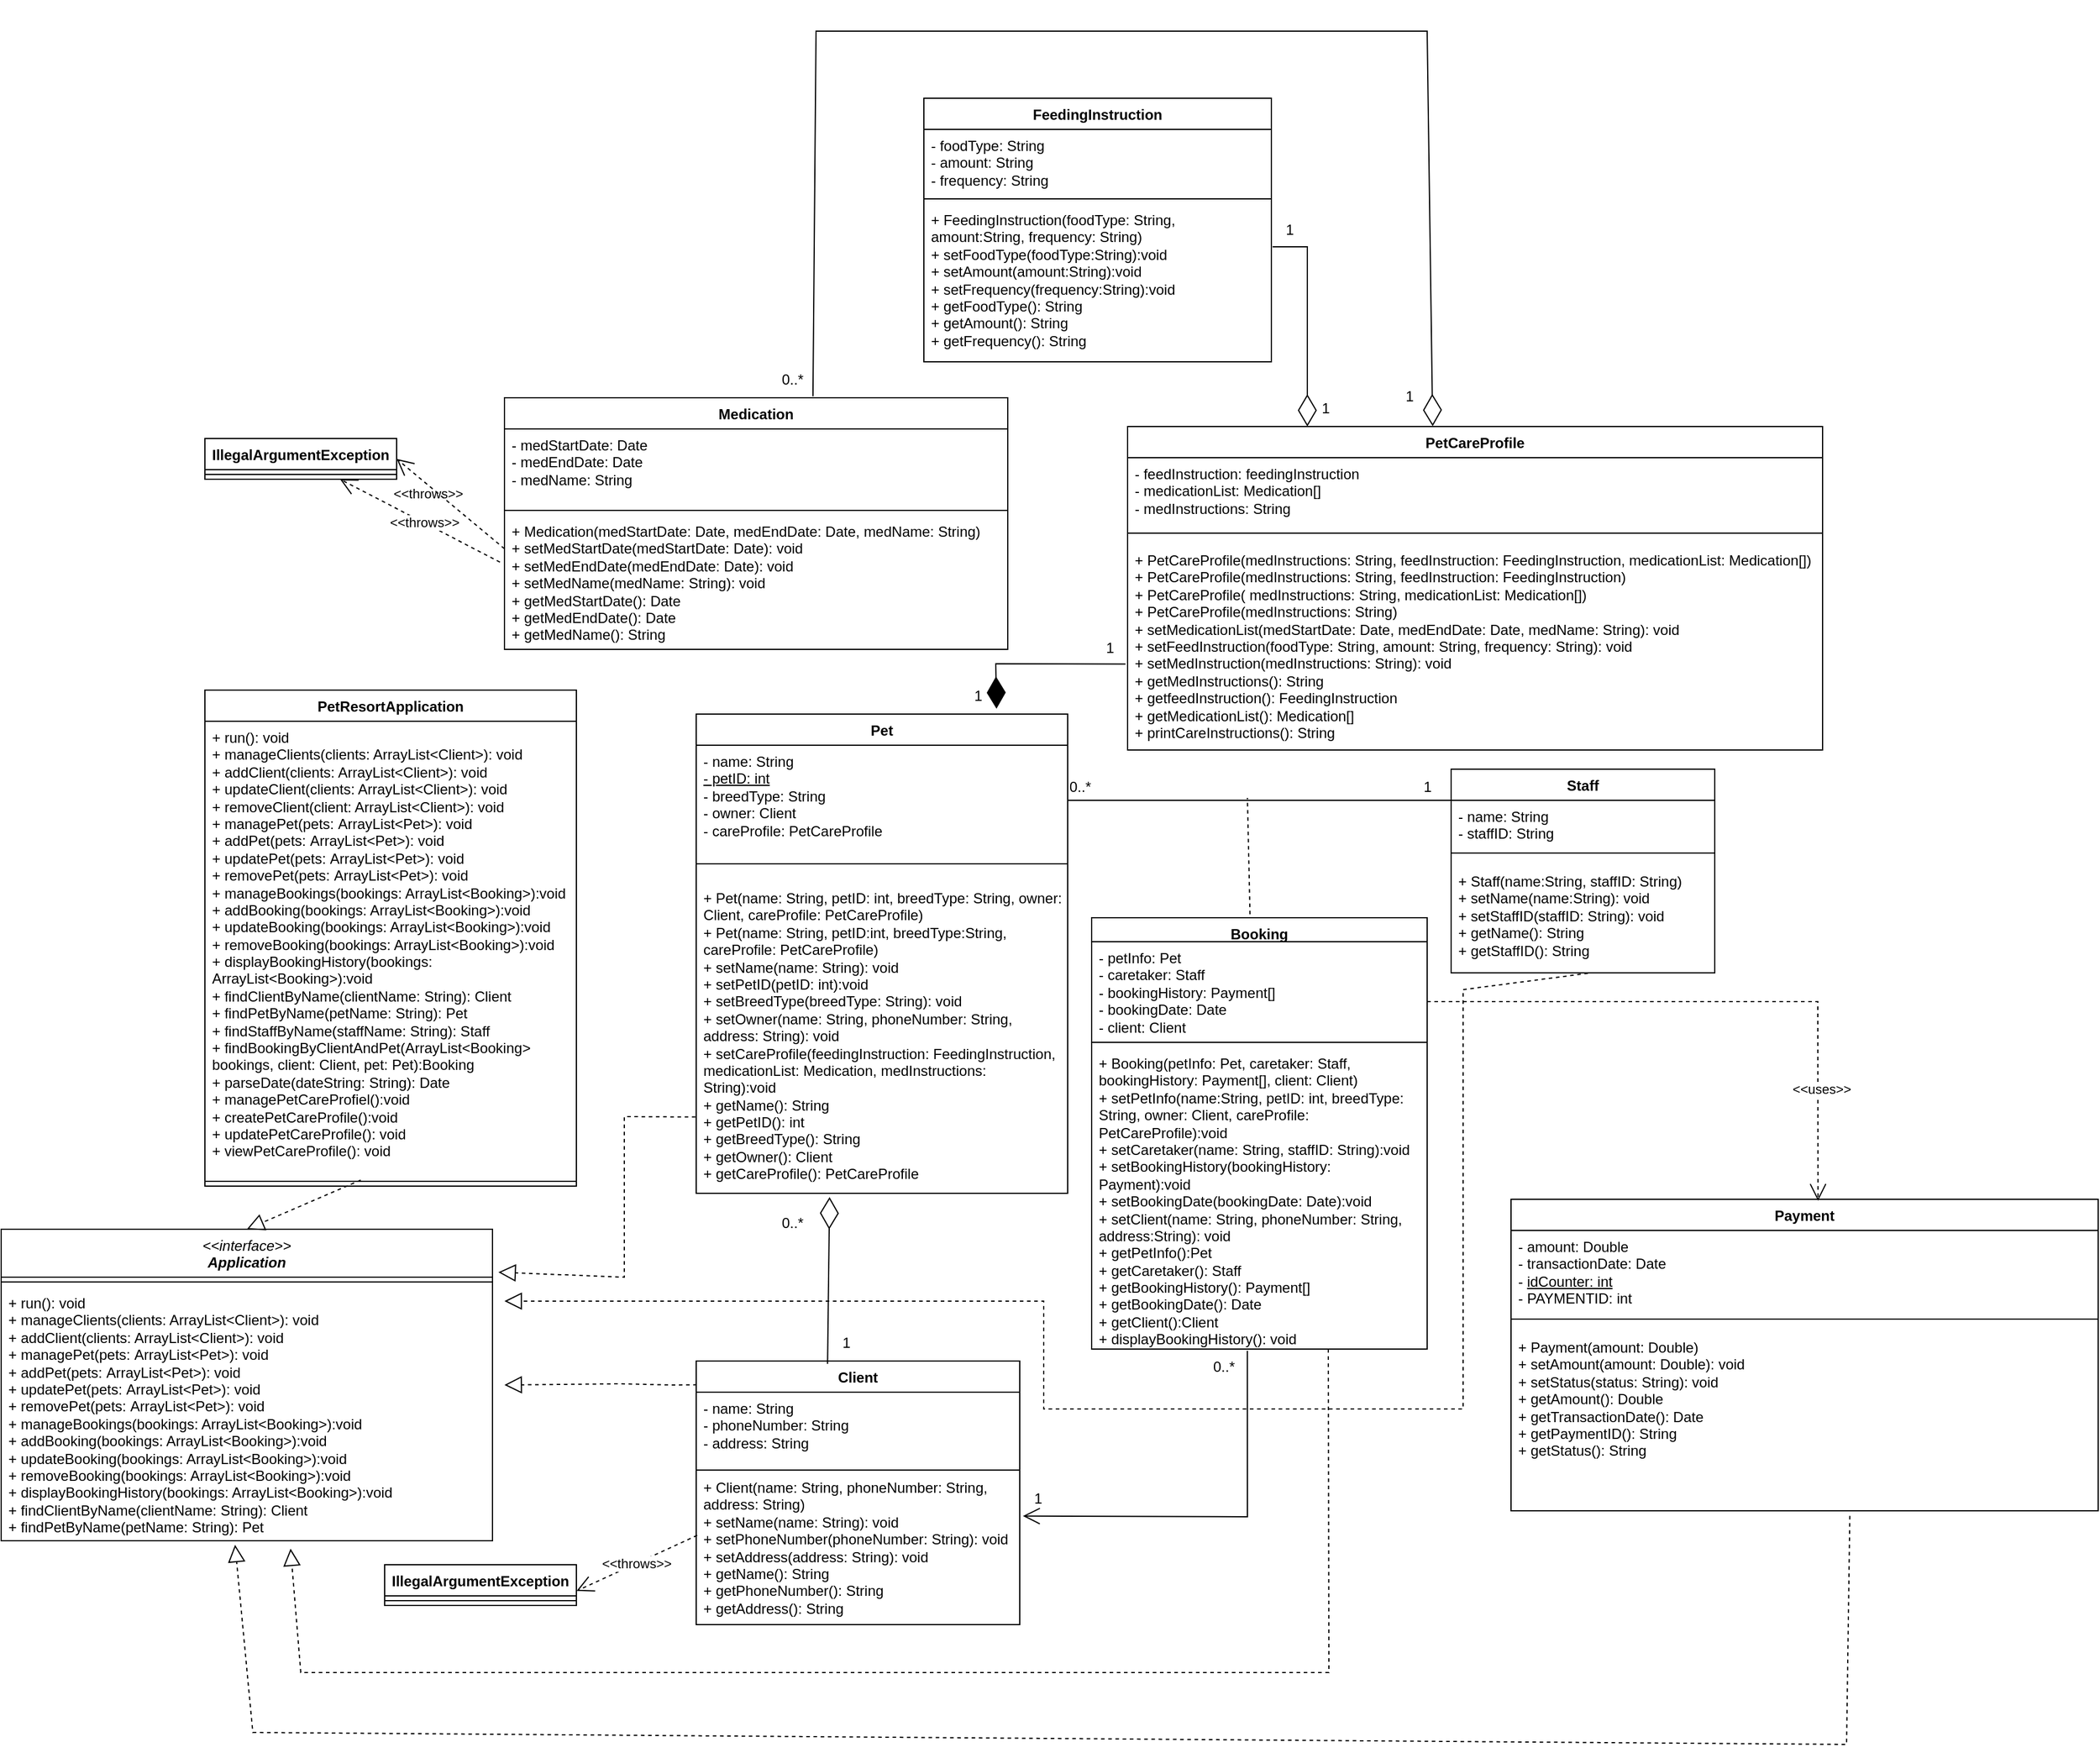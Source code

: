 <mxfile>
    <diagram id="mjyBdvLqkVLSNlbQo3Wl" name="Page-1">
        <mxGraphModel dx="635" dy="1689" grid="1" gridSize="10" guides="1" tooltips="1" connect="1" arrows="1" fold="1" page="1" pageScale="1" pageWidth="850" pageHeight="1100" math="0" shadow="0">
            <root>
                <mxCell id="0"/>
                <mxCell id="1" parent="0"/>
                <mxCell id="2" value="&lt;div&gt;&lt;i style=&quot;font-weight: normal;&quot;&gt;&amp;lt;&amp;lt;interface&amp;gt;&amp;gt;&lt;/i&gt;&lt;/div&gt;&lt;div&gt;&lt;i style=&quot;background-color: initial;&quot;&gt;Application&lt;/i&gt;&lt;/div&gt;" style="swimlane;fontStyle=1;align=center;verticalAlign=top;childLayout=stackLayout;horizontal=1;startSize=40;horizontalStack=0;resizeParent=1;resizeParentMax=0;resizeLast=0;collapsible=1;marginBottom=0;whiteSpace=wrap;html=1;" vertex="1" parent="1">
                    <mxGeometry x="170" y="1010" width="410" height="260" as="geometry"/>
                </mxCell>
                <mxCell id="3" value="" style="line;strokeWidth=1;fillColor=none;align=left;verticalAlign=middle;spacingTop=-1;spacingLeft=3;spacingRight=3;rotatable=0;labelPosition=right;points=[];portConstraint=eastwest;strokeColor=inherit;" vertex="1" parent="2">
                    <mxGeometry y="40" width="410" height="8" as="geometry"/>
                </mxCell>
                <mxCell id="4" value="+ run(): void&lt;div&gt;+ manageClients(&lt;span style=&quot;background-color: initial;&quot;&gt;clients: ArrayList&amp;lt;Client&amp;gt;&lt;/span&gt;&lt;span style=&quot;background-color: initial;&quot;&gt;): void&lt;/span&gt;&lt;/div&gt;&lt;div&gt;+ addClient(&lt;span style=&quot;background-color: initial;&quot;&gt;clients: ArrayList&amp;lt;Client&amp;gt;&lt;/span&gt;&lt;span style=&quot;background-color: initial;&quot;&gt;): void&lt;/span&gt;&lt;/div&gt;&lt;div&gt;&lt;div&gt;+ managePet(&lt;span style=&quot;background-color: initial;&quot;&gt;pets:&amp;nbsp;&lt;/span&gt;&lt;span style=&quot;background-color: initial;&quot;&gt;ArrayList&amp;lt;Pet&amp;gt;&lt;/span&gt;&lt;span style=&quot;background-color: initial;&quot;&gt;): void&lt;/span&gt;&lt;/div&gt;&lt;div&gt;+ addPet(&lt;span style=&quot;background-color: initial;&quot;&gt;pets:&amp;nbsp;&lt;/span&gt;&lt;span style=&quot;background-color: initial;&quot;&gt;ArrayList&amp;lt;Pet&amp;gt;&lt;/span&gt;&lt;span style=&quot;background-color: initial;&quot;&gt;): void&lt;/span&gt;&lt;/div&gt;&lt;div&gt;+ updatePet(pets:&amp;nbsp;&lt;span style=&quot;background-color: initial;&quot;&gt;ArrayList&amp;lt;Pet&amp;gt;&lt;/span&gt;&lt;span style=&quot;background-color: initial;&quot;&gt;): void&lt;/span&gt;&lt;/div&gt;&lt;div&gt;&lt;span style=&quot;background-color: initial;&quot;&gt;+ removePet(&lt;/span&gt;&lt;span style=&quot;background-color: initial;&quot;&gt;pets:&amp;nbsp;&lt;/span&gt;&lt;span style=&quot;background-color: initial;&quot;&gt;ArrayList&amp;lt;Pet&amp;gt;&lt;/span&gt;&lt;span style=&quot;background-color: initial;&quot;&gt;): void&lt;/span&gt;&lt;/div&gt;&lt;div&gt;&lt;span style=&quot;background-color: initial;&quot;&gt;+ manageBookings(bookings: ArrayList&amp;lt;Booking&amp;gt;):void&lt;/span&gt;&lt;/div&gt;&lt;div&gt;&lt;span style=&quot;background-color: initial;&quot;&gt;+ addBooking(&lt;/span&gt;&lt;span style=&quot;background-color: initial;&quot;&gt;bookings: ArrayList&amp;lt;Booking&amp;gt;):void&lt;/span&gt;&lt;/div&gt;&lt;div&gt;&lt;span style=&quot;background-color: initial;&quot;&gt;+ updateBooking(&lt;/span&gt;&lt;span style=&quot;background-color: initial;&quot;&gt;bookings: ArrayList&amp;lt;Booking&amp;gt;):void&lt;/span&gt;&lt;/div&gt;&lt;div&gt;&lt;span style=&quot;background-color: initial;&quot;&gt;+ removeBooking(&lt;/span&gt;&lt;span style=&quot;background-color: initial;&quot;&gt;bookings: ArrayList&amp;lt;Booking&amp;gt;):void&lt;/span&gt;&lt;/div&gt;&lt;div&gt;&lt;span style=&quot;background-color: initial;&quot;&gt;+ displayBookingHistory(&lt;/span&gt;&lt;span style=&quot;background-color: initial;&quot;&gt;bookings: ArrayList&amp;lt;Booking&amp;gt;):void&lt;/span&gt;&lt;/div&gt;&lt;div&gt;&lt;span style=&quot;background-color: initial;&quot;&gt;+ findClientByName(clientName: String): Client&lt;/span&gt;&lt;/div&gt;&lt;div&gt;&lt;span style=&quot;background-color: initial;&quot;&gt;+ findPetByName(petName: String): Pet&lt;/span&gt;&lt;/div&gt;&lt;/div&gt;" style="text;strokeColor=none;fillColor=none;align=left;verticalAlign=top;spacingLeft=4;spacingRight=4;overflow=hidden;rotatable=0;points=[[0,0.5],[1,0.5]];portConstraint=eastwest;whiteSpace=wrap;html=1;" vertex="1" parent="2">
                    <mxGeometry y="48" width="410" height="212" as="geometry"/>
                </mxCell>
                <mxCell id="5" value="&lt;div&gt;Staff&lt;/div&gt;" style="swimlane;fontStyle=1;align=center;verticalAlign=top;childLayout=stackLayout;horizontal=1;startSize=26;horizontalStack=0;resizeParent=1;resizeParentMax=0;resizeLast=0;collapsible=1;marginBottom=0;whiteSpace=wrap;html=1;" vertex="1" parent="1">
                    <mxGeometry x="1380" y="626" width="220" height="170" as="geometry"/>
                </mxCell>
                <mxCell id="6" value="- name: String&lt;div&gt;- staffID: String&lt;/div&gt;&lt;div&gt;&lt;br&gt;&lt;div&gt;&lt;br&gt;&lt;/div&gt;&lt;/div&gt;" style="text;strokeColor=none;fillColor=none;align=left;verticalAlign=top;spacingLeft=4;spacingRight=4;overflow=hidden;rotatable=0;points=[[0,0.5],[1,0.5]];portConstraint=eastwest;whiteSpace=wrap;html=1;" vertex="1" parent="5">
                    <mxGeometry y="26" width="220" height="34" as="geometry"/>
                </mxCell>
                <mxCell id="7" value="" style="line;strokeWidth=1;fillColor=none;align=left;verticalAlign=middle;spacingTop=-1;spacingLeft=3;spacingRight=3;rotatable=0;labelPosition=right;points=[];portConstraint=eastwest;strokeColor=inherit;" vertex="1" parent="5">
                    <mxGeometry y="60" width="220" height="20" as="geometry"/>
                </mxCell>
                <mxCell id="8" value="+ Staff(name:String, staffID: String)&lt;div&gt;+ setName(name:String): void&lt;/div&gt;&lt;div&gt;+ setStaffID(staffID: String): void&lt;/div&gt;&lt;div&gt;+ getName(): String&lt;/div&gt;&lt;div&gt;+ getStaffID(): String&lt;/div&gt;" style="text;strokeColor=none;fillColor=none;align=left;verticalAlign=top;spacingLeft=4;spacingRight=4;overflow=hidden;rotatable=0;points=[[0,0.5],[1,0.5]];portConstraint=eastwest;whiteSpace=wrap;html=1;" vertex="1" parent="5">
                    <mxGeometry y="80" width="220" height="90" as="geometry"/>
                </mxCell>
                <mxCell id="9" value="Pet" style="swimlane;fontStyle=1;align=center;verticalAlign=top;childLayout=stackLayout;horizontal=1;startSize=26;horizontalStack=0;resizeParent=1;resizeParentMax=0;resizeLast=0;collapsible=1;marginBottom=0;whiteSpace=wrap;html=1;" vertex="1" parent="1">
                    <mxGeometry x="750" y="580" width="310" height="400" as="geometry"/>
                </mxCell>
                <mxCell id="10" value="- name: String&lt;div&gt;&lt;u&gt;- petID: int&lt;/u&gt;&lt;/div&gt;&lt;div&gt;- breedType: String&lt;/div&gt;&lt;div&gt;- owner: Client&lt;/div&gt;&lt;div&gt;- careProfile: PetCareProfile&lt;/div&gt;" style="text;strokeColor=none;fillColor=none;align=left;verticalAlign=top;spacingLeft=4;spacingRight=4;overflow=hidden;rotatable=0;points=[[0,0.5],[1,0.5]];portConstraint=eastwest;whiteSpace=wrap;html=1;" vertex="1" parent="9">
                    <mxGeometry y="26" width="310" height="84" as="geometry"/>
                </mxCell>
                <mxCell id="11" value="" style="line;strokeWidth=1;fillColor=none;align=left;verticalAlign=middle;spacingTop=-1;spacingLeft=3;spacingRight=3;rotatable=0;labelPosition=right;points=[];portConstraint=eastwest;strokeColor=inherit;" vertex="1" parent="9">
                    <mxGeometry y="110" width="310" height="30" as="geometry"/>
                </mxCell>
                <mxCell id="12" value="+ Pet(name: String, petID: int, breedType: String, owner: Client, careProfile: PetCareProfile)&lt;div&gt;+ Pet(name: String, petID:int, breedType:String, careProfile: PetCareProfile)&lt;/div&gt;&lt;div&gt;+ setName(name: String): void&lt;/div&gt;&lt;div&gt;+ setPetID(petID: int):void&lt;/div&gt;&lt;div&gt;+ setBreedType(breedType: String): void&lt;/div&gt;&lt;div&gt;+ setOwner(name: String, phoneNumber: String, address: String): void&lt;/div&gt;&lt;div&gt;+ setCareProfile(feedingInstruction: FeedingInstruction, medicationList: Medication, medInstructions: String):void&lt;/div&gt;&lt;div&gt;+ getName(): String&lt;/div&gt;&lt;div&gt;+ getPetID(): int&lt;/div&gt;&lt;div&gt;+ getBreedType(): String&lt;/div&gt;&lt;div&gt;+ getOwner(): Client&lt;/div&gt;&lt;div&gt;+ getCareProfile(): PetCareProfile&lt;/div&gt;&lt;div&gt;&lt;br&gt;&lt;/div&gt;" style="text;strokeColor=none;fillColor=none;align=left;verticalAlign=top;spacingLeft=4;spacingRight=4;overflow=hidden;rotatable=0;points=[[0,0.5],[1,0.5]];portConstraint=eastwest;whiteSpace=wrap;html=1;" vertex="1" parent="9">
                    <mxGeometry y="140" width="310" height="260" as="geometry"/>
                </mxCell>
                <mxCell id="13" value="Client" style="swimlane;fontStyle=1;align=center;verticalAlign=top;childLayout=stackLayout;horizontal=1;startSize=26;horizontalStack=0;resizeParent=1;resizeParentMax=0;resizeLast=0;collapsible=1;marginBottom=0;whiteSpace=wrap;html=1;" vertex="1" parent="1">
                    <mxGeometry x="750" y="1120" width="270" height="220" as="geometry"/>
                </mxCell>
                <mxCell id="14" value="- name: String&lt;div&gt;- phoneNumber: String&lt;/div&gt;&lt;div&gt;- address: String&lt;/div&gt;&lt;div&gt;&lt;br&gt;&lt;/div&gt;" style="text;strokeColor=none;fillColor=none;align=left;verticalAlign=top;spacingLeft=4;spacingRight=4;overflow=hidden;rotatable=0;points=[[0,0.5],[1,0.5]];portConstraint=eastwest;whiteSpace=wrap;html=1;" vertex="1" parent="13">
                    <mxGeometry y="26" width="270" height="64" as="geometry"/>
                </mxCell>
                <mxCell id="15" value="" style="line;strokeWidth=1;fillColor=none;align=left;verticalAlign=middle;spacingTop=-1;spacingLeft=3;spacingRight=3;rotatable=0;labelPosition=right;points=[];portConstraint=eastwest;strokeColor=inherit;" vertex="1" parent="13">
                    <mxGeometry y="90" width="270" height="2" as="geometry"/>
                </mxCell>
                <mxCell id="16" value="&lt;div&gt;+ Client(name: String, phoneNumber: String, address: String)&lt;/div&gt;&lt;div&gt;+ setName(name: String): void&amp;nbsp;&lt;/div&gt;&lt;div&gt;+ setPhoneNumber(phoneNumber: String): void&lt;/div&gt;&lt;div&gt;+ setAddress(address: String): void&lt;/div&gt;+ getName(): String&lt;div&gt;+ getPhoneNumber(): String&lt;/div&gt;&lt;div&gt;+ getAddress(): String&lt;/div&gt;" style="text;strokeColor=none;fillColor=none;align=left;verticalAlign=top;spacingLeft=4;spacingRight=4;overflow=hidden;rotatable=0;points=[[0,0.5],[1,0.5]];portConstraint=eastwest;whiteSpace=wrap;html=1;" vertex="1" parent="13">
                    <mxGeometry y="92" width="270" height="128" as="geometry"/>
                </mxCell>
                <mxCell id="17" value="FeedingInstruction" style="swimlane;fontStyle=1;align=center;verticalAlign=top;childLayout=stackLayout;horizontal=1;startSize=26;horizontalStack=0;resizeParent=1;resizeParentMax=0;resizeLast=0;collapsible=1;marginBottom=0;whiteSpace=wrap;html=1;" vertex="1" parent="1">
                    <mxGeometry x="940" y="66" width="290" height="220" as="geometry"/>
                </mxCell>
                <mxCell id="18" value="- foodType: String&lt;div&gt;- amount: String&lt;/div&gt;&lt;div&gt;- frequency: String&lt;/div&gt;" style="text;strokeColor=none;fillColor=none;align=left;verticalAlign=top;spacingLeft=4;spacingRight=4;overflow=hidden;rotatable=0;points=[[0,0.5],[1,0.5]];portConstraint=eastwest;whiteSpace=wrap;html=1;" vertex="1" parent="17">
                    <mxGeometry y="26" width="290" height="54" as="geometry"/>
                </mxCell>
                <mxCell id="19" value="" style="line;strokeWidth=1;fillColor=none;align=left;verticalAlign=middle;spacingTop=-1;spacingLeft=3;spacingRight=3;rotatable=0;labelPosition=right;points=[];portConstraint=eastwest;strokeColor=inherit;" vertex="1" parent="17">
                    <mxGeometry y="80" width="290" height="8" as="geometry"/>
                </mxCell>
                <mxCell id="20" value="+ FeedingInstruction(foodType: String, amount:String, frequency: String)&lt;div&gt;+ setFoodType(foodType:String):void&lt;/div&gt;&lt;div&gt;+ setAmount(amount:String):void&lt;/div&gt;&lt;div&gt;+ setFrequency(frequency:String):void&lt;/div&gt;&lt;div&gt;+ getFoodType(): String&lt;/div&gt;&lt;div&gt;+ getAmount(): String&lt;/div&gt;&lt;div&gt;+ getFrequency(): String&lt;/div&gt;" style="text;strokeColor=none;fillColor=none;align=left;verticalAlign=top;spacingLeft=4;spacingRight=4;overflow=hidden;rotatable=0;points=[[0,0.5],[1,0.5]];portConstraint=eastwest;whiteSpace=wrap;html=1;" vertex="1" parent="17">
                    <mxGeometry y="88" width="290" height="132" as="geometry"/>
                </mxCell>
                <mxCell id="21" value="Medication" style="swimlane;fontStyle=1;align=center;verticalAlign=top;childLayout=stackLayout;horizontal=1;startSize=26;horizontalStack=0;resizeParent=1;resizeParentMax=0;resizeLast=0;collapsible=1;marginBottom=0;whiteSpace=wrap;html=1;" vertex="1" parent="1">
                    <mxGeometry x="590" y="316" width="420" height="210" as="geometry"/>
                </mxCell>
                <mxCell id="22" value="- medStartDate: Date&lt;div&gt;- medEndDate: Date&lt;/div&gt;&lt;div&gt;- medName: String&lt;/div&gt;" style="text;strokeColor=none;fillColor=none;align=left;verticalAlign=top;spacingLeft=4;spacingRight=4;overflow=hidden;rotatable=0;points=[[0,0.5],[1,0.5]];portConstraint=eastwest;whiteSpace=wrap;html=1;" vertex="1" parent="21">
                    <mxGeometry y="26" width="420" height="64" as="geometry"/>
                </mxCell>
                <mxCell id="23" value="" style="line;strokeWidth=1;fillColor=none;align=left;verticalAlign=middle;spacingTop=-1;spacingLeft=3;spacingRight=3;rotatable=0;labelPosition=right;points=[];portConstraint=eastwest;strokeColor=inherit;" vertex="1" parent="21">
                    <mxGeometry y="90" width="420" height="8" as="geometry"/>
                </mxCell>
                <mxCell id="24" value="+ Medication(medStartDate: Date, medEndDate: Date, medName: String)&lt;div&gt;+ setMedStartDate(medStartDate: Date): void&lt;/div&gt;&lt;div&gt;+ setMedEndDate(medEndDate: Date): void&lt;/div&gt;&lt;div&gt;+ setMedName(medName: String): void&lt;/div&gt;&lt;div&gt;+ getMedStartDate(): Date&lt;/div&gt;&lt;div&gt;+ getMedEndDate(): Date&lt;/div&gt;&lt;div&gt;+ getMedName(): String&amp;nbsp;&lt;/div&gt;" style="text;strokeColor=none;fillColor=none;align=left;verticalAlign=top;spacingLeft=4;spacingRight=4;overflow=hidden;rotatable=0;points=[[0,0.5],[1,0.5]];portConstraint=eastwest;whiteSpace=wrap;html=1;" vertex="1" parent="21">
                    <mxGeometry y="98" width="420" height="112" as="geometry"/>
                </mxCell>
                <mxCell id="25" value="PetCareProfile" style="swimlane;fontStyle=1;align=center;verticalAlign=top;childLayout=stackLayout;horizontal=1;startSize=26;horizontalStack=0;resizeParent=1;resizeParentMax=0;resizeLast=0;collapsible=1;marginBottom=0;whiteSpace=wrap;html=1;" vertex="1" parent="1">
                    <mxGeometry x="1110" y="340" width="580" height="270" as="geometry"/>
                </mxCell>
                <mxCell id="26" value="- feedInstruction: feedingInstruction&lt;div&gt;- medicationList: Medication[]&lt;/div&gt;&lt;div&gt;- medInstructions: String&lt;/div&gt;" style="text;strokeColor=none;fillColor=none;align=left;verticalAlign=top;spacingLeft=4;spacingRight=4;overflow=hidden;rotatable=0;points=[[0,0.5],[1,0.5]];portConstraint=eastwest;whiteSpace=wrap;html=1;" vertex="1" parent="25">
                    <mxGeometry y="26" width="580" height="54" as="geometry"/>
                </mxCell>
                <mxCell id="27" value="" style="line;strokeWidth=1;fillColor=none;align=left;verticalAlign=middle;spacingTop=-1;spacingLeft=3;spacingRight=3;rotatable=0;labelPosition=right;points=[];portConstraint=eastwest;strokeColor=inherit;" vertex="1" parent="25">
                    <mxGeometry y="80" width="580" height="18" as="geometry"/>
                </mxCell>
                <mxCell id="28" value="&lt;div&gt;+ PetCareProfile(&lt;span style=&quot;background-color: initial;&quot;&gt;medInstructions: String,&amp;nbsp;&lt;/span&gt;&lt;span style=&quot;background-color: initial;&quot;&gt;feedInstruction: FeedingInstruction, medicationList: Medication[])&lt;/span&gt;&lt;/div&gt;&lt;div&gt;+ PetCareProfile(&lt;span style=&quot;background-color: initial;&quot;&gt;medInstructions: String,&amp;nbsp;&lt;/span&gt;&lt;span style=&quot;background-color: initial;&quot;&gt;feedInstruction: FeedingInstruction)&lt;/span&gt;&lt;/div&gt;&lt;div&gt;&lt;span style=&quot;background-color: initial;&quot;&gt;+ PetCareProfile(&amp;nbsp;&lt;/span&gt;&lt;span style=&quot;background-color: initial;&quot;&gt;medInstructions: String&lt;/span&gt;&lt;span style=&quot;background-color: initial;&quot;&gt;, medicationList: Medication[])&lt;/span&gt;&lt;/div&gt;&lt;div&gt;&lt;span style=&quot;background-color: initial;&quot;&gt;+ PetCareProfile(&lt;/span&gt;&lt;span style=&quot;background-color: initial;&quot;&gt;medInstructions: String)&lt;/span&gt;&lt;/div&gt;&lt;div&gt;+ setMedicationList(medStartDate: Date, medEndDate: Date, medName: String): void&lt;/div&gt;&lt;div&gt;+ setFeedInstruction(foodType: String, amount: String, frequency: String): void&lt;/div&gt;&lt;div&gt;+ setMedInstruction(medInstructions: String): void&amp;nbsp;&lt;br&gt;&lt;/div&gt;&lt;div&gt;+ getMedInstructions(): String&lt;br&gt;&lt;/div&gt;&lt;div&gt;+ getfeedInstruction(): FeedingInstruction&lt;/div&gt;&lt;div&gt;+ getMedicationList(): Medication[]&lt;/div&gt;&lt;div&gt;+ printCareInstructions(): String&lt;/div&gt;" style="text;strokeColor=none;fillColor=none;align=left;verticalAlign=top;spacingLeft=4;spacingRight=4;overflow=hidden;rotatable=0;points=[[0,0.5],[1,0.5]];portConstraint=eastwest;whiteSpace=wrap;html=1;" vertex="1" parent="25">
                    <mxGeometry y="98" width="580" height="172" as="geometry"/>
                </mxCell>
                <mxCell id="29" value="Booking" style="swimlane;fontStyle=1;align=center;verticalAlign=top;childLayout=stackLayout;horizontal=1;startSize=20;horizontalStack=0;resizeParent=1;resizeParentMax=0;resizeLast=0;collapsible=1;marginBottom=0;whiteSpace=wrap;html=1;" vertex="1" parent="1">
                    <mxGeometry x="1080" y="750" width="280" height="360" as="geometry"/>
                </mxCell>
                <mxCell id="30" value="&lt;div&gt;- petInfo: Pet&lt;/div&gt;&lt;div&gt;- caretaker: Staff&lt;/div&gt;&lt;div&gt;&lt;span style=&quot;background-color: initial;&quot;&gt;- bookingHistory: Payment[]&lt;/span&gt;&lt;/div&gt;&lt;div&gt;&lt;span style=&quot;background-color: initial;&quot;&gt;- bookingDate: Date&lt;/span&gt;&lt;/div&gt;&lt;div&gt;&lt;span style=&quot;background-color: initial;&quot;&gt;- client: Client&lt;/span&gt;&lt;/div&gt;" style="text;strokeColor=none;fillColor=none;align=left;verticalAlign=top;spacingLeft=4;spacingRight=4;overflow=hidden;rotatable=0;points=[[0,0.5],[1,0.5]];portConstraint=eastwest;whiteSpace=wrap;html=1;" vertex="1" parent="29">
                    <mxGeometry y="20" width="280" height="80" as="geometry"/>
                </mxCell>
                <mxCell id="31" value="" style="line;strokeWidth=1;fillColor=none;align=left;verticalAlign=middle;spacingTop=-1;spacingLeft=3;spacingRight=3;rotatable=0;labelPosition=right;points=[];portConstraint=eastwest;strokeColor=inherit;" vertex="1" parent="29">
                    <mxGeometry y="100" width="280" height="8" as="geometry"/>
                </mxCell>
                <mxCell id="32" value="+ Booking(petInfo: Pet, caretaker: Staff, bookingHistory: Payment[], client: Client)&lt;div&gt;+ setPetInfo(name:String, petID: int, breedType: String, owner: Client, careProfile: PetCareProfile):void&lt;/div&gt;&lt;div&gt;+ setCaretaker(name: String, staffID: String):void&lt;/div&gt;&lt;div&gt;+ setBookingHistory(bookingHistory: Payment):void&lt;/div&gt;&lt;div&gt;+ setBookingDate(bookingDate: Date):void&lt;/div&gt;&lt;div&gt;+ setClient(name: String, phoneNumber: String, address:String): void&lt;/div&gt;&lt;div&gt;+ getPetInfo():Pet&lt;/div&gt;&lt;div&gt;+ getCaretaker(): Staff&lt;/div&gt;&lt;div&gt;+ getBookingHistory(): Payment[]&lt;/div&gt;&lt;div&gt;+ getBookingDate(): Date&lt;/div&gt;&lt;div&gt;+ getClient():Client&lt;/div&gt;&lt;div&gt;+ displayBookingHistory(): void&lt;/div&gt;" style="text;strokeColor=none;fillColor=none;align=left;verticalAlign=top;spacingLeft=4;spacingRight=4;overflow=hidden;rotatable=0;points=[[0,0.5],[1,0.5]];portConstraint=eastwest;whiteSpace=wrap;html=1;" vertex="1" parent="29">
                    <mxGeometry y="108" width="280" height="252" as="geometry"/>
                </mxCell>
                <mxCell id="33" value="Payment" style="swimlane;fontStyle=1;align=center;verticalAlign=top;childLayout=stackLayout;horizontal=1;startSize=26;horizontalStack=0;resizeParent=1;resizeParentMax=0;resizeLast=0;collapsible=1;marginBottom=0;whiteSpace=wrap;html=1;" vertex="1" parent="1">
                    <mxGeometry x="1430" y="985" width="490" height="260" as="geometry"/>
                </mxCell>
                <mxCell id="34" value="&lt;div&gt;- amount: Double&lt;/div&gt;&lt;div&gt;- transactionDate: Date&lt;/div&gt;&lt;div&gt;- &lt;u&gt;idCounter: int&lt;/u&gt;&lt;/div&gt;&lt;div&gt;- PAYMENTID: int&lt;/div&gt;&lt;div&gt;- status: String&amp;nbsp;&lt;/div&gt;" style="text;strokeColor=none;fillColor=none;align=left;verticalAlign=top;spacingLeft=4;spacingRight=4;overflow=hidden;rotatable=0;points=[[0,0.5],[1,0.5]];portConstraint=eastwest;whiteSpace=wrap;html=1;" vertex="1" parent="33">
                    <mxGeometry y="26" width="490" height="64" as="geometry"/>
                </mxCell>
                <mxCell id="35" value="" style="line;strokeWidth=1;fillColor=none;align=left;verticalAlign=middle;spacingTop=-1;spacingLeft=3;spacingRight=3;rotatable=0;labelPosition=right;points=[];portConstraint=eastwest;strokeColor=inherit;" vertex="1" parent="33">
                    <mxGeometry y="90" width="490" height="20" as="geometry"/>
                </mxCell>
                <mxCell id="36" value="+ Payment(amount: Double)&amp;nbsp;&lt;div&gt;+ setAmount(amount: Double): void&lt;/div&gt;&lt;div&gt;+ setStatus(status: String): void&lt;/div&gt;&lt;div&gt;+ getAmount(): Double&lt;/div&gt;&lt;div&gt;+ getTransactionDate(): Date&lt;/div&gt;&lt;div&gt;+ getPaymentID(): String&lt;/div&gt;&lt;div&gt;+ getStatus(): String&lt;/div&gt;&lt;div&gt;&lt;br&gt;&lt;/div&gt;" style="text;strokeColor=none;fillColor=none;align=left;verticalAlign=top;spacingLeft=4;spacingRight=4;overflow=hidden;rotatable=0;points=[[0,0.5],[1,0.5]];portConstraint=eastwest;whiteSpace=wrap;html=1;" vertex="1" parent="33">
                    <mxGeometry y="110" width="490" height="150" as="geometry"/>
                </mxCell>
                <mxCell id="37" value="" style="endArrow=diamondThin;endFill=0;endSize=24;html=1;rounded=0;exitX=0.406;exitY=0.011;exitDx=0;exitDy=0;exitPerimeter=0;entryX=0.359;entryY=1.012;entryDx=0;entryDy=0;entryPerimeter=0;" edge="1" parent="1" source="13" target="12">
                    <mxGeometry width="160" relative="1" as="geometry">
                        <mxPoint x="860" y="991" as="sourcePoint"/>
                        <mxPoint x="860" y="990" as="targetPoint"/>
                    </mxGeometry>
                </mxCell>
                <mxCell id="38" value="" style="line;strokeWidth=1;fillColor=none;align=left;verticalAlign=middle;spacingTop=-1;spacingLeft=3;spacingRight=3;rotatable=0;labelPosition=right;points=[];portConstraint=eastwest;strokeColor=inherit;" vertex="1" parent="1">
                    <mxGeometry x="1060" y="648" width="320" height="8" as="geometry"/>
                </mxCell>
                <mxCell id="39" value="&amp;lt;&amp;lt;throws&amp;gt;&amp;gt;" style="endArrow=open;endSize=12;dashed=1;html=1;rounded=0;exitX=-0.009;exitY=0.35;exitDx=0;exitDy=0;exitPerimeter=0;" edge="1" parent="1" source="24" target="41">
                    <mxGeometry x="0.06" y="-23" width="160" relative="1" as="geometry">
                        <mxPoint x="700" y="420" as="sourcePoint"/>
                        <mxPoint x="650" y="385" as="targetPoint"/>
                        <mxPoint as="offset"/>
                    </mxGeometry>
                </mxCell>
                <mxCell id="40" value="0..*" style="text;html=1;align=center;verticalAlign=middle;resizable=0;points=[];autosize=1;strokeColor=none;fillColor=none;" vertex="1" parent="1">
                    <mxGeometry x="1050" y="626" width="40" height="30" as="geometry"/>
                </mxCell>
                <mxCell id="41" value="IllegalArgumentException" style="swimlane;fontStyle=1;align=center;verticalAlign=top;childLayout=stackLayout;horizontal=1;startSize=26;horizontalStack=0;resizeParent=1;resizeParentMax=0;resizeLast=0;collapsible=1;marginBottom=0;whiteSpace=wrap;html=1;" vertex="1" parent="1">
                    <mxGeometry x="340" y="350" width="160" height="34" as="geometry"/>
                </mxCell>
                <mxCell id="42" value="" style="line;strokeWidth=1;fillColor=none;align=left;verticalAlign=middle;spacingTop=-1;spacingLeft=3;spacingRight=3;rotatable=0;labelPosition=right;points=[];portConstraint=eastwest;strokeColor=inherit;" vertex="1" parent="41">
                    <mxGeometry y="26" width="160" height="8" as="geometry"/>
                </mxCell>
                <mxCell id="43" value="&amp;lt;&amp;lt;throws&amp;gt;&amp;gt;" style="endArrow=open;endSize=12;dashed=1;html=1;rounded=0;exitX=-0.005;exitY=0.247;exitDx=0;exitDy=0;exitPerimeter=0;entryX=1;entryY=0.5;entryDx=0;entryDy=0;" edge="1" parent="1" target="41">
                    <mxGeometry x="0.111" y="26" width="160" relative="1" as="geometry">
                        <mxPoint x="590.0" y="442.004" as="sourcePoint"/>
                        <mxPoint x="503.38" y="359.996" as="targetPoint"/>
                        <mxPoint as="offset"/>
                    </mxGeometry>
                </mxCell>
                <mxCell id="44" value="1" style="text;html=1;align=center;verticalAlign=middle;resizable=0;points=[];autosize=1;strokeColor=none;fillColor=none;" vertex="1" parent="1">
                    <mxGeometry x="1345" y="626" width="30" height="30" as="geometry"/>
                </mxCell>
                <mxCell id="45" value="" style="endArrow=none;dashed=1;html=1;rounded=0;exitX=0.472;exitY=-0.008;exitDx=0;exitDy=0;exitPerimeter=0;entryX=0.4;entryY=0.667;entryDx=0;entryDy=0;entryPerimeter=0;" edge="1" parent="1" source="29">
                    <mxGeometry width="50" height="50" relative="1" as="geometry">
                        <mxPoint x="1180" y="744" as="sourcePoint"/>
                        <mxPoint x="1210" y="650.01" as="targetPoint"/>
                    </mxGeometry>
                </mxCell>
                <mxCell id="46" value="0..*" style="text;html=1;align=center;verticalAlign=middle;resizable=0;points=[];autosize=1;strokeColor=none;fillColor=none;" vertex="1" parent="1">
                    <mxGeometry x="810" y="990" width="40" height="30" as="geometry"/>
                </mxCell>
                <mxCell id="47" value="1" style="text;html=1;align=center;verticalAlign=middle;resizable=0;points=[];autosize=1;strokeColor=none;fillColor=none;" vertex="1" parent="1">
                    <mxGeometry x="860" y="1090" width="30" height="30" as="geometry"/>
                </mxCell>
                <mxCell id="48" value="1" style="text;html=1;align=center;verticalAlign=middle;resizable=0;points=[];autosize=1;strokeColor=none;fillColor=none;" vertex="1" parent="1">
                    <mxGeometry x="1080" y="510" width="30" height="30" as="geometry"/>
                </mxCell>
                <mxCell id="49" value="1" style="text;html=1;align=center;verticalAlign=middle;resizable=0;points=[];autosize=1;strokeColor=none;fillColor=none;" vertex="1" parent="1">
                    <mxGeometry x="970" y="550" width="30" height="30" as="geometry"/>
                </mxCell>
                <mxCell id="50" value="0..*" style="text;html=1;align=center;verticalAlign=middle;resizable=0;points=[];autosize=1;strokeColor=none;fillColor=none;" vertex="1" parent="1">
                    <mxGeometry x="1170" y="1110" width="40" height="30" as="geometry"/>
                </mxCell>
                <mxCell id="51" value="1" style="text;html=1;align=center;verticalAlign=middle;resizable=0;points=[];autosize=1;strokeColor=none;fillColor=none;" vertex="1" parent="1">
                    <mxGeometry x="1020" y="1220" width="30" height="30" as="geometry"/>
                </mxCell>
                <mxCell id="52" value="" style="endArrow=diamondThin;endFill=0;endSize=24;html=1;rounded=0;entryX=0.439;entryY=-0.001;entryDx=0;entryDy=0;entryPerimeter=0;exitX=0.936;exitY=0.96;exitDx=0;exitDy=0;exitPerimeter=0;" edge="1" parent="1" source="53" target="25">
                    <mxGeometry width="160" relative="1" as="geometry">
                        <mxPoint x="845" y="233" as="sourcePoint"/>
                        <mxPoint x="1300" y="360" as="targetPoint"/>
                        <Array as="points">
                            <mxPoint x="850" y="10"/>
                            <mxPoint x="1360" y="10"/>
                        </Array>
                    </mxGeometry>
                </mxCell>
                <mxCell id="53" value="0..*" style="text;html=1;align=center;verticalAlign=middle;resizable=0;points=[];autosize=1;strokeColor=none;fillColor=none;" vertex="1" parent="1">
                    <mxGeometry x="810" y="286" width="40" height="30" as="geometry"/>
                </mxCell>
                <mxCell id="54" value="1" style="text;html=1;align=center;verticalAlign=middle;resizable=0;points=[];autosize=1;strokeColor=none;fillColor=none;" vertex="1" parent="1">
                    <mxGeometry x="1330" y="300" width="30" height="30" as="geometry"/>
                </mxCell>
                <mxCell id="55" value="1" style="text;html=1;align=center;verticalAlign=middle;resizable=0;points=[];autosize=1;strokeColor=none;fillColor=none;" vertex="1" parent="1">
                    <mxGeometry x="1260" y="310" width="30" height="30" as="geometry"/>
                </mxCell>
                <mxCell id="56" value="" style="endArrow=diamondThin;endFill=1;endSize=24;html=1;rounded=0;exitX=0.943;exitY=0.942;exitDx=0;exitDy=0;entryX=1.021;entryY=0.852;entryDx=0;entryDy=0;entryPerimeter=0;exitPerimeter=0;" edge="1" parent="1" source="48" target="49">
                    <mxGeometry width="160" relative="1" as="geometry">
                        <mxPoint x="1145" y="530" as="sourcePoint"/>
                        <mxPoint x="930" y="538" as="targetPoint"/>
                        <Array as="points">
                            <mxPoint x="1000" y="538"/>
                        </Array>
                    </mxGeometry>
                </mxCell>
                <mxCell id="57" value="" style="endArrow=diamondThin;endFill=0;endSize=24;html=1;rounded=0;" edge="1" parent="1">
                    <mxGeometry width="160" relative="1" as="geometry">
                        <mxPoint x="1231" y="190" as="sourcePoint"/>
                        <mxPoint x="1260" y="340" as="targetPoint"/>
                        <Array as="points">
                            <mxPoint x="1260" y="190"/>
                        </Array>
                    </mxGeometry>
                </mxCell>
                <mxCell id="58" value="1" style="text;html=1;align=center;verticalAlign=middle;resizable=0;points=[];autosize=1;strokeColor=none;fillColor=none;" vertex="1" parent="1">
                    <mxGeometry x="1230" y="161" width="30" height="30" as="geometry"/>
                </mxCell>
                <mxCell id="59" value="" style="endArrow=open;endSize=12;dashed=1;html=1;rounded=0;entryX=0.38;entryY=0.005;entryDx=0;entryDy=0;entryPerimeter=0;" edge="1" parent="1">
                    <mxGeometry width="160" relative="1" as="geometry">
                        <mxPoint x="1360" y="820" as="sourcePoint"/>
                        <mxPoint x="1686.2" y="986.3" as="targetPoint"/>
                        <Array as="points">
                            <mxPoint x="1470" y="820"/>
                            <mxPoint x="1686" y="820"/>
                        </Array>
                    </mxGeometry>
                </mxCell>
                <mxCell id="60" value="&amp;lt;&amp;lt;uses&amp;gt;&amp;gt;" style="edgeLabel;html=1;align=center;verticalAlign=middle;resizable=0;points=[];" connectable="0" vertex="1" parent="59">
                    <mxGeometry x="0.621" y="3" relative="1" as="geometry">
                        <mxPoint as="offset"/>
                    </mxGeometry>
                </mxCell>
                <mxCell id="61" value="&amp;lt;&amp;lt;throws&amp;gt;&amp;gt;" style="endArrow=open;endSize=12;dashed=1;html=1;rounded=0;exitX=0.003;exitY=0.418;exitDx=0;exitDy=0;exitPerimeter=0;entryX=1.001;entryY=0.644;entryDx=0;entryDy=0;entryPerimeter=0;" edge="1" parent="1" source="16" target="62">
                    <mxGeometry width="160" relative="1" as="geometry">
                        <mxPoint x="770" y="1230" as="sourcePoint"/>
                        <mxPoint x="630" y="1266" as="targetPoint"/>
                    </mxGeometry>
                </mxCell>
                <mxCell id="62" value="IllegalArgumentException" style="swimlane;fontStyle=1;align=center;verticalAlign=top;childLayout=stackLayout;horizontal=1;startSize=26;horizontalStack=0;resizeParent=1;resizeParentMax=0;resizeLast=0;collapsible=1;marginBottom=0;whiteSpace=wrap;html=1;" vertex="1" parent="1">
                    <mxGeometry x="490" y="1290" width="160" height="34" as="geometry"/>
                </mxCell>
                <mxCell id="63" value="" style="line;strokeWidth=1;fillColor=none;align=left;verticalAlign=middle;spacingTop=-1;spacingLeft=3;spacingRight=3;rotatable=0;labelPosition=right;points=[];portConstraint=eastwest;strokeColor=inherit;" vertex="1" parent="62">
                    <mxGeometry y="26" width="160" height="8" as="geometry"/>
                </mxCell>
                <mxCell id="64" value="" style="endArrow=open;endFill=1;endSize=12;html=1;rounded=0;exitX=0.464;exitY=1.006;exitDx=0;exitDy=0;exitPerimeter=0;entryX=0.089;entryY=0.978;entryDx=0;entryDy=0;entryPerimeter=0;" edge="1" parent="1" source="32" target="51">
                    <mxGeometry width="160" relative="1" as="geometry">
                        <mxPoint x="1110" y="1230" as="sourcePoint"/>
                        <mxPoint x="1183" y="1104" as="targetPoint"/>
                        <Array as="points">
                            <mxPoint x="1210" y="1250"/>
                        </Array>
                    </mxGeometry>
                </mxCell>
                <mxCell id="65" value="PetResortApplication" style="swimlane;fontStyle=1;align=center;verticalAlign=top;childLayout=stackLayout;horizontal=1;startSize=26;horizontalStack=0;resizeParent=1;resizeParentMax=0;resizeLast=0;collapsible=1;marginBottom=0;whiteSpace=wrap;html=1;" vertex="1" parent="1">
                    <mxGeometry x="340" y="560" width="310" height="414" as="geometry"/>
                </mxCell>
                <mxCell id="66" value="+ run(): void&lt;div&gt;+ manageClients(&lt;span style=&quot;background-color: initial;&quot;&gt;clients: ArrayList&amp;lt;Client&amp;gt;&lt;/span&gt;&lt;span style=&quot;background-color: initial;&quot;&gt;): void&lt;/span&gt;&lt;/div&gt;&lt;div&gt;+ addClient(&lt;span style=&quot;background-color: initial;&quot;&gt;clients: ArrayList&amp;lt;Client&amp;gt;&lt;/span&gt;&lt;span style=&quot;background-color: initial;&quot;&gt;): void&lt;/span&gt;&lt;/div&gt;&lt;div&gt;+ updateClient(clients: ArrayList&amp;lt;Client&amp;gt;): void&lt;/div&gt;&lt;div&gt;+ removeClient(client: ArrayList&amp;lt;Client&amp;gt;): void&lt;/div&gt;&lt;div&gt;+ managePet(&lt;span style=&quot;background-color: initial;&quot;&gt;pets:&amp;nbsp;&lt;/span&gt;&lt;span style=&quot;background-color: initial;&quot;&gt;ArrayList&amp;lt;Pet&amp;gt;&lt;/span&gt;&lt;span style=&quot;background-color: initial;&quot;&gt;): void&lt;/span&gt;&lt;/div&gt;&lt;div&gt;+ addPet(&lt;span style=&quot;background-color: initial;&quot;&gt;pets:&amp;nbsp;&lt;/span&gt;&lt;span style=&quot;background-color: initial;&quot;&gt;ArrayList&amp;lt;Pet&amp;gt;&lt;/span&gt;&lt;span style=&quot;background-color: initial;&quot;&gt;): void&lt;/span&gt;&lt;/div&gt;&lt;div&gt;+ updatePet(pets:&amp;nbsp;&lt;span style=&quot;background-color: initial;&quot;&gt;ArrayList&amp;lt;Pet&amp;gt;&lt;/span&gt;&lt;span style=&quot;background-color: initial;&quot;&gt;): void&lt;/span&gt;&lt;/div&gt;&lt;div&gt;&lt;span style=&quot;background-color: initial;&quot;&gt;+ removePet(&lt;/span&gt;&lt;span style=&quot;background-color: initial;&quot;&gt;pets:&amp;nbsp;&lt;/span&gt;&lt;span style=&quot;background-color: initial;&quot;&gt;ArrayList&amp;lt;Pet&amp;gt;&lt;/span&gt;&lt;span style=&quot;background-color: initial;&quot;&gt;): void&lt;/span&gt;&lt;/div&gt;&lt;div&gt;&lt;span style=&quot;background-color: initial;&quot;&gt;+ manageBookings(bookings: ArrayList&amp;lt;Booking&amp;gt;):void&lt;/span&gt;&lt;/div&gt;&lt;div&gt;&lt;span style=&quot;background-color: initial;&quot;&gt;+ addBooking(&lt;/span&gt;&lt;span style=&quot;background-color: initial;&quot;&gt;bookings: ArrayList&amp;lt;Booking&amp;gt;):void&lt;/span&gt;&lt;/div&gt;&lt;div&gt;&lt;span style=&quot;background-color: initial;&quot;&gt;+ updateBooking(&lt;/span&gt;&lt;span style=&quot;background-color: initial;&quot;&gt;bookings: ArrayList&amp;lt;Booking&amp;gt;):void&lt;/span&gt;&lt;/div&gt;&lt;div&gt;&lt;span style=&quot;background-color: initial;&quot;&gt;+ removeBooking(&lt;/span&gt;&lt;span style=&quot;background-color: initial;&quot;&gt;bookings: ArrayList&amp;lt;Booking&amp;gt;):void&lt;/span&gt;&lt;/div&gt;&lt;div&gt;&lt;span style=&quot;background-color: initial;&quot;&gt;+ displayBookingHistory(&lt;/span&gt;&lt;span style=&quot;background-color: initial;&quot;&gt;bookings: ArrayList&amp;lt;Booking&amp;gt;):void&lt;/span&gt;&lt;/div&gt;&lt;div&gt;&lt;span style=&quot;background-color: initial;&quot;&gt;+ findClientByName(clientName: String): Client&lt;/span&gt;&lt;/div&gt;&lt;div&gt;&lt;span style=&quot;background-color: initial;&quot;&gt;+ findPetByName(petName: String): Pet&lt;/span&gt;&lt;/div&gt;&lt;div&gt;&lt;span style=&quot;background-color: initial;&quot;&gt;+ findStaffByName(staffName: String): Staff&lt;/span&gt;&lt;/div&gt;&lt;div&gt;&lt;span style=&quot;background-color: initial;&quot;&gt;+ findBookingByClientAndPet(ArrayList&amp;lt;Booking&amp;gt; bookings, client: Client, pet: Pet):Booking&lt;/span&gt;&lt;/div&gt;&lt;div&gt;&lt;span style=&quot;background-color: initial;&quot;&gt;+ parseDate(dateString: String): Date&lt;/span&gt;&lt;/div&gt;&lt;div&gt;&lt;span style=&quot;background-color: initial;&quot;&gt;+ managePetCareProfiel():void&lt;/span&gt;&lt;/div&gt;&lt;div&gt;&lt;span style=&quot;background-color: initial;&quot;&gt;+ createPetCareProfile():void&lt;/span&gt;&lt;/div&gt;&lt;div&gt;&lt;span style=&quot;background-color: initial;&quot;&gt;+ updatePetCareProfile(): void&lt;/span&gt;&lt;/div&gt;&lt;div&gt;&lt;span style=&quot;background-color: initial;&quot;&gt;+ viewPetCareProfile(): void&amp;nbsp;&lt;/span&gt;&lt;/div&gt;&lt;div&gt;&lt;br&gt;&lt;/div&gt;" style="text;strokeColor=none;fillColor=none;align=left;verticalAlign=top;spacingLeft=4;spacingRight=4;overflow=hidden;rotatable=0;points=[[0,0.5],[1,0.5]];portConstraint=eastwest;whiteSpace=wrap;html=1;" vertex="1" parent="65">
                    <mxGeometry y="26" width="310" height="380" as="geometry"/>
                </mxCell>
                <mxCell id="67" value="" style="line;strokeWidth=1;fillColor=none;align=left;verticalAlign=middle;spacingTop=-1;spacingLeft=3;spacingRight=3;rotatable=0;labelPosition=right;points=[];portConstraint=eastwest;strokeColor=inherit;" vertex="1" parent="65">
                    <mxGeometry y="406" width="310" height="8" as="geometry"/>
                </mxCell>
                <mxCell id="68" value="" style="endArrow=block;dashed=1;endFill=0;endSize=12;html=1;rounded=0;entryX=0.5;entryY=0;entryDx=0;entryDy=0;" edge="1" parent="1" target="2">
                    <mxGeometry width="160" relative="1" as="geometry">
                        <mxPoint x="470" y="969" as="sourcePoint"/>
                        <mxPoint x="740" y="1110" as="targetPoint"/>
                    </mxGeometry>
                </mxCell>
                <mxCell id="69" value="" style="endArrow=block;dashed=1;endFill=0;endSize=12;html=1;rounded=0;exitX=-0.002;exitY=0.755;exitDx=0;exitDy=0;exitPerimeter=0;entryX=1.012;entryY=0.138;entryDx=0;entryDy=0;entryPerimeter=0;" edge="1" parent="1" source="12" target="2">
                    <mxGeometry width="160" relative="1" as="geometry">
                        <mxPoint x="690" y="950" as="sourcePoint"/>
                        <mxPoint x="850" y="950" as="targetPoint"/>
                        <Array as="points">
                            <mxPoint x="690" y="916"/>
                            <mxPoint x="690" y="1050"/>
                        </Array>
                    </mxGeometry>
                </mxCell>
                <mxCell id="70" value="" style="endArrow=block;dashed=1;endFill=0;endSize=12;html=1;rounded=0;exitX=0.002;exitY=0.09;exitDx=0;exitDy=0;exitPerimeter=0;entryX=1.012;entryY=0.138;entryDx=0;entryDy=0;entryPerimeter=0;" edge="1" parent="1" source="13">
                    <mxGeometry width="160" relative="1" as="geometry">
                        <mxPoint x="746" y="1005" as="sourcePoint"/>
                        <mxPoint x="590" y="1140" as="targetPoint"/>
                        <Array as="points">
                            <mxPoint x="730" y="1140"/>
                            <mxPoint x="687" y="1139"/>
                        </Array>
                    </mxGeometry>
                </mxCell>
                <mxCell id="71" value="" style="endArrow=block;dashed=1;endFill=0;endSize=12;html=1;rounded=0;exitX=0.519;exitY=1.004;exitDx=0;exitDy=0;exitPerimeter=0;" edge="1" parent="1" source="8">
                    <mxGeometry width="160" relative="1" as="geometry">
                        <mxPoint x="1020" y="1030" as="sourcePoint"/>
                        <mxPoint x="590" y="1070" as="targetPoint"/>
                        <Array as="points">
                            <mxPoint x="1390" y="810"/>
                            <mxPoint x="1390" y="1160"/>
                            <mxPoint x="1040" y="1160"/>
                            <mxPoint x="1040" y="1070"/>
                        </Array>
                    </mxGeometry>
                </mxCell>
                <mxCell id="72" value="" style="endArrow=block;dashed=1;endFill=0;endSize=12;html=1;rounded=0;entryX=0.589;entryY=1.031;entryDx=0;entryDy=0;entryPerimeter=0;" edge="1" parent="1" target="4">
                    <mxGeometry width="160" relative="1" as="geometry">
                        <mxPoint x="1277.5" y="1110" as="sourcePoint"/>
                        <mxPoint x="350" y="1380" as="targetPoint"/>
                        <Array as="points">
                            <mxPoint x="1278" y="1380"/>
                            <mxPoint x="420" y="1380"/>
                        </Array>
                    </mxGeometry>
                </mxCell>
                <mxCell id="73" value="" style="endArrow=block;dashed=1;endFill=0;endSize=12;html=1;rounded=0;exitX=0.577;exitY=1.028;exitDx=0;exitDy=0;exitPerimeter=0;entryX=0.476;entryY=1.016;entryDx=0;entryDy=0;entryPerimeter=0;" edge="1" parent="1" source="36" target="4">
                    <mxGeometry width="160" relative="1" as="geometry">
                        <mxPoint x="1840" y="1440" as="sourcePoint"/>
                        <mxPoint x="240" y="1430" as="targetPoint"/>
                        <Array as="points">
                            <mxPoint x="1710" y="1440"/>
                            <mxPoint x="380" y="1430"/>
                        </Array>
                    </mxGeometry>
                </mxCell>
            </root>
        </mxGraphModel>
    </diagram>
</mxfile>